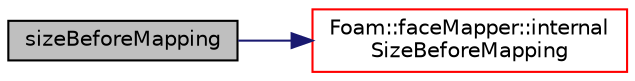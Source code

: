 digraph "sizeBeforeMapping"
{
  bgcolor="transparent";
  edge [fontname="Helvetica",fontsize="10",labelfontname="Helvetica",labelfontsize="10"];
  node [fontname="Helvetica",fontsize="10",shape=record];
  rankdir="LR";
  Node1 [label="sizeBeforeMapping",height=0.2,width=0.4,color="black", fillcolor="grey75", style="filled", fontcolor="black"];
  Node1 -> Node2 [color="midnightblue",fontsize="10",style="solid",fontname="Helvetica"];
  Node2 [label="Foam::faceMapper::internal\lSizeBeforeMapping",height=0.2,width=0.4,color="red",URL="$a00731.html#a42de841bc81f6875ef7cdd218164cc0c",tooltip="Return number of internal faces before mapping. "];
}
